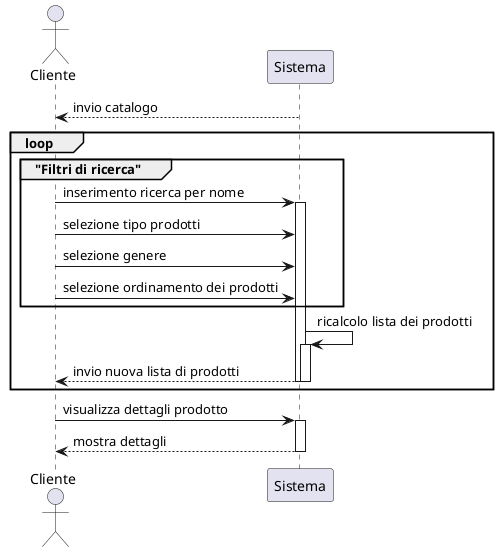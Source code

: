 @startuml
actor Cliente


Sistema --> Cliente : invio catalogo
loop
    group "Filtri di ricerca"
        Cliente -> Sistema : inserimento ricerca per nome
        activate Sistema
        Cliente -> Sistema : selezione tipo prodotti
        Cliente -> Sistema : selezione genere
        Cliente -> Sistema : selezione ordinamento dei prodotti
    end

    Sistema -> Sistema : ricalcolo lista dei prodotti
    activate Sistema
    Sistema --> Cliente : invio nuova lista di prodotti
    deactivate Sistema
    deactivate Sistema
end
Cliente -> Sistema : visualizza dettagli prodotto
activate Sistema
Sistema --> Cliente : mostra dettagli
deactivate Sistema





@enduml